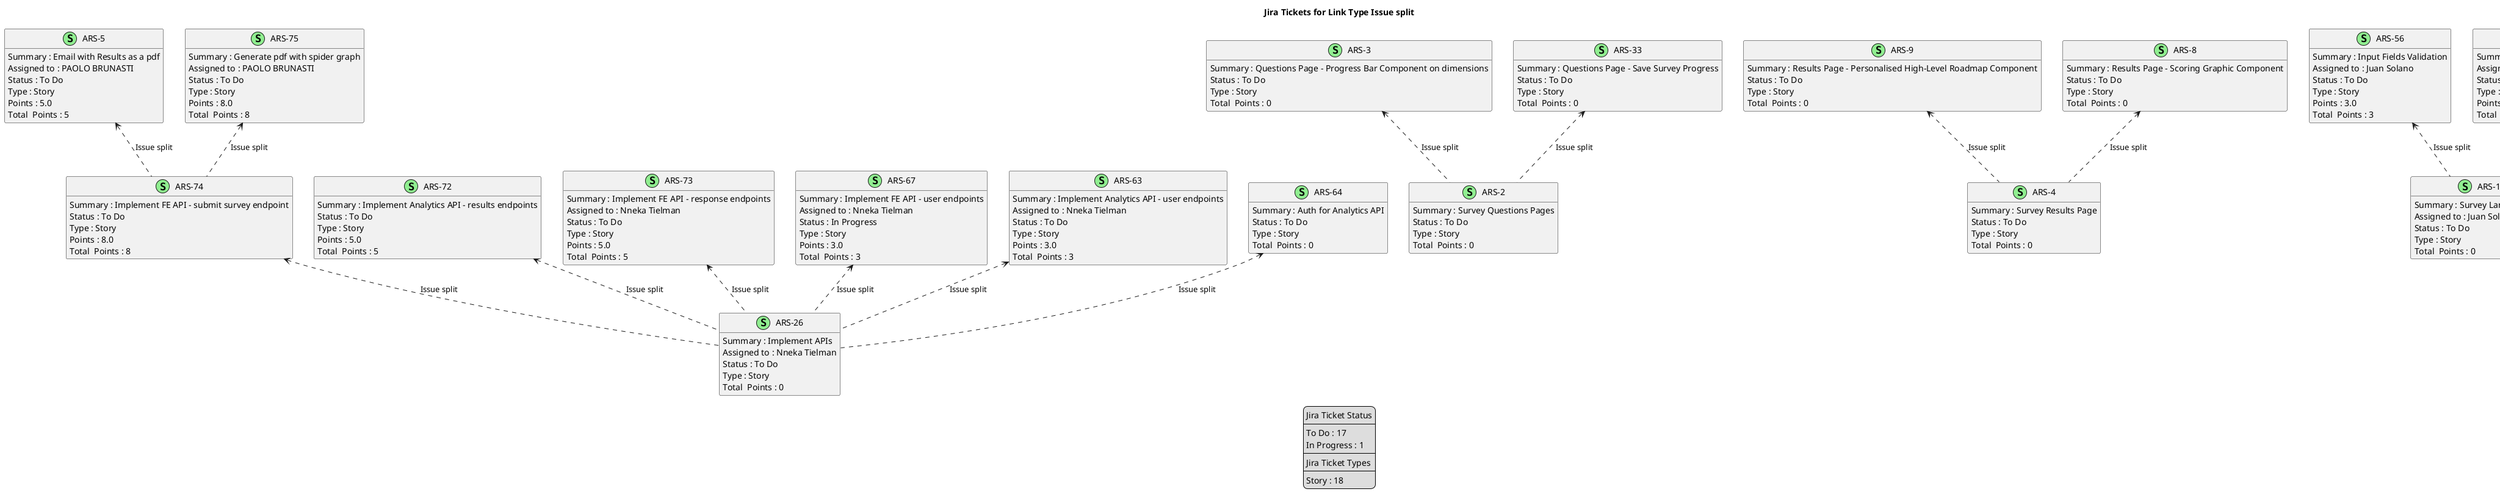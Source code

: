 @startuml
'https://plantuml.com/class-diagram

' GENERATE CLASS DIAGRAM ===========
' Generated at    : Tue May 21 11:41:22 CEST 2024

title Jira Tickets for Link Type Issue split
hide empty members

legend
Jira Ticket Status
----
To Do : 17
In Progress : 1
----
Jira Ticket Types
----
Story : 18
end legend


' Tickets =======
class "ARS-5" << (S,lightgreen) >> {
 Summary : Email with Results as a pdf
 Assigned to : PAOLO BRUNASTI
 Status : To Do
 Type : Story
 Points : 5.0
Total  Points : 5
}

class "ARS-72" << (S,lightgreen) >> {
 Summary : Implement Analytics API - results endpoints
 Status : To Do
 Type : Story
 Points : 5.0
Total  Points : 5
}

class "ARS-3" << (S,lightgreen) >> {
 Summary : Questions Page - Progress Bar Component on dimensions
 Status : To Do
 Type : Story
Total  Points : 0
}

class "ARS-73" << (S,lightgreen) >> {
 Summary : Implement FE API - response endpoints
 Assigned to : Nneka Tielman
 Status : To Do
 Type : Story
 Points : 5.0
Total  Points : 5
}

class "ARS-4" << (S,lightgreen) >> {
 Summary : Survey Results Page
 Status : To Do
 Type : Story
Total  Points : 0
}

class "ARS-9" << (S,lightgreen) >> {
 Summary : Results Page - Personalised High-Level Roadmap Component
 Status : To Do
 Type : Story
Total  Points : 0
}

class "ARS-8" << (S,lightgreen) >> {
 Summary : Results Page - Scoring Graphic Component
 Status : To Do
 Type : Story
Total  Points : 0
}

class "ARS-56" << (S,lightgreen) >> {
 Summary : Input Fields Validation
 Assigned to : Juan Solano
 Status : To Do
 Type : Story
 Points : 3.0
Total  Points : 3
}

class "ARS-67" << (S,lightgreen) >> {
 Summary : Implement FE API - user endpoints
 Assigned to : Nneka Tielman
 Status : In Progress
 Type : Story
 Points : 3.0
Total  Points : 3
}

class "ARS-36" << (S,lightgreen) >> {
 Summary : Landing Page - Input fields Component
 Assigned to : Juan Solano
 Status : To Do
 Type : Story
 Points : 5.0
Total  Points : 5
}

class "ARS-26" << (S,lightgreen) >> {
 Summary : Implement APIs
 Assigned to : Nneka Tielman
 Status : To Do
 Type : Story
Total  Points : 0
}

class "ARS-1" << (S,lightgreen) >> {
 Summary : Survey Landing Page
 Assigned to : Juan Solano
 Status : To Do
 Type : Story
Total  Points : 0
}

class "ARS-63" << (S,lightgreen) >> {
 Summary : Implement Analytics API - user endpoints
 Assigned to : Nneka Tielman
 Status : To Do
 Type : Story
 Points : 3.0
Total  Points : 3
}

class "ARS-74" << (S,lightgreen) >> {
 Summary : Implement FE API - submit survey endpoint
 Status : To Do
 Type : Story
 Points : 8.0
Total  Points : 8
}

class "ARS-64" << (S,lightgreen) >> {
 Summary : Auth for Analytics API
 Status : To Do
 Type : Story
Total  Points : 0
}

class "ARS-2" << (S,lightgreen) >> {
 Summary : Survey Questions Pages
 Status : To Do
 Type : Story
Total  Points : 0
}

class "ARS-75" << (S,lightgreen) >> {
 Summary : Generate pdf with spider graph
 Assigned to : PAOLO BRUNASTI
 Status : To Do
 Type : Story
 Points : 8.0
Total  Points : 8
}

class "ARS-33" << (S,lightgreen) >> {
 Summary : Questions Page - Save Survey Progress
 Status : To Do
 Type : Story
Total  Points : 0
}



' Links =======
"ARS-56" <.. "ARS-1" : Issue split

"ARS-67" <.. "ARS-26" : Issue split

"ARS-63" <.. "ARS-26" : Issue split

"ARS-64" <.. "ARS-26" : Issue split

"ARS-5" <.. "ARS-74" : Issue split

"ARS-72" <.. "ARS-26" : Issue split

"ARS-3" <.. "ARS-2" : Issue split

"ARS-73" <.. "ARS-26" : Issue split

"ARS-9" <.. "ARS-4" : Issue split

"ARS-8" <.. "ARS-4" : Issue split

"ARS-36" <.. "ARS-1" : Issue split

"ARS-74" <.. "ARS-26" : Issue split

"ARS-75" <.. "ARS-74" : Issue split

"ARS-33" <.. "ARS-2" : Issue split



@enduml
